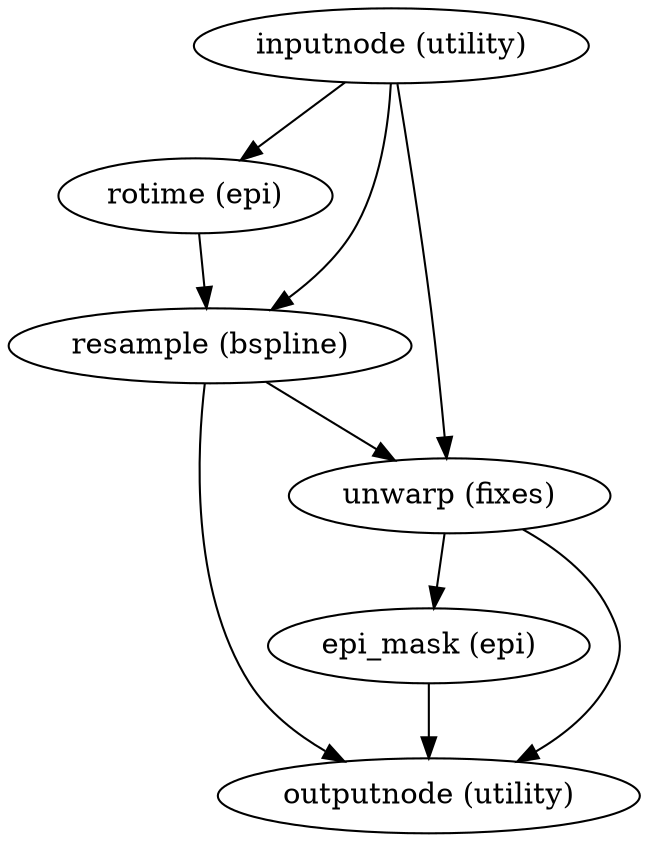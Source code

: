 strict digraph  {
"inputnode (utility)";
"rotime (epi)";
"resample (bspline)";
"unwarp (fixes)";
"outputnode (utility)";
"epi_mask (epi)";
"inputnode (utility)" -> "rotime (epi)";
"inputnode (utility)" -> "resample (bspline)";
"inputnode (utility)" -> "unwarp (fixes)";
"rotime (epi)" -> "resample (bspline)";
"resample (bspline)" -> "unwarp (fixes)";
"resample (bspline)" -> "outputnode (utility)";
"unwarp (fixes)" -> "outputnode (utility)";
"unwarp (fixes)" -> "epi_mask (epi)";
"epi_mask (epi)" -> "outputnode (utility)";
}
